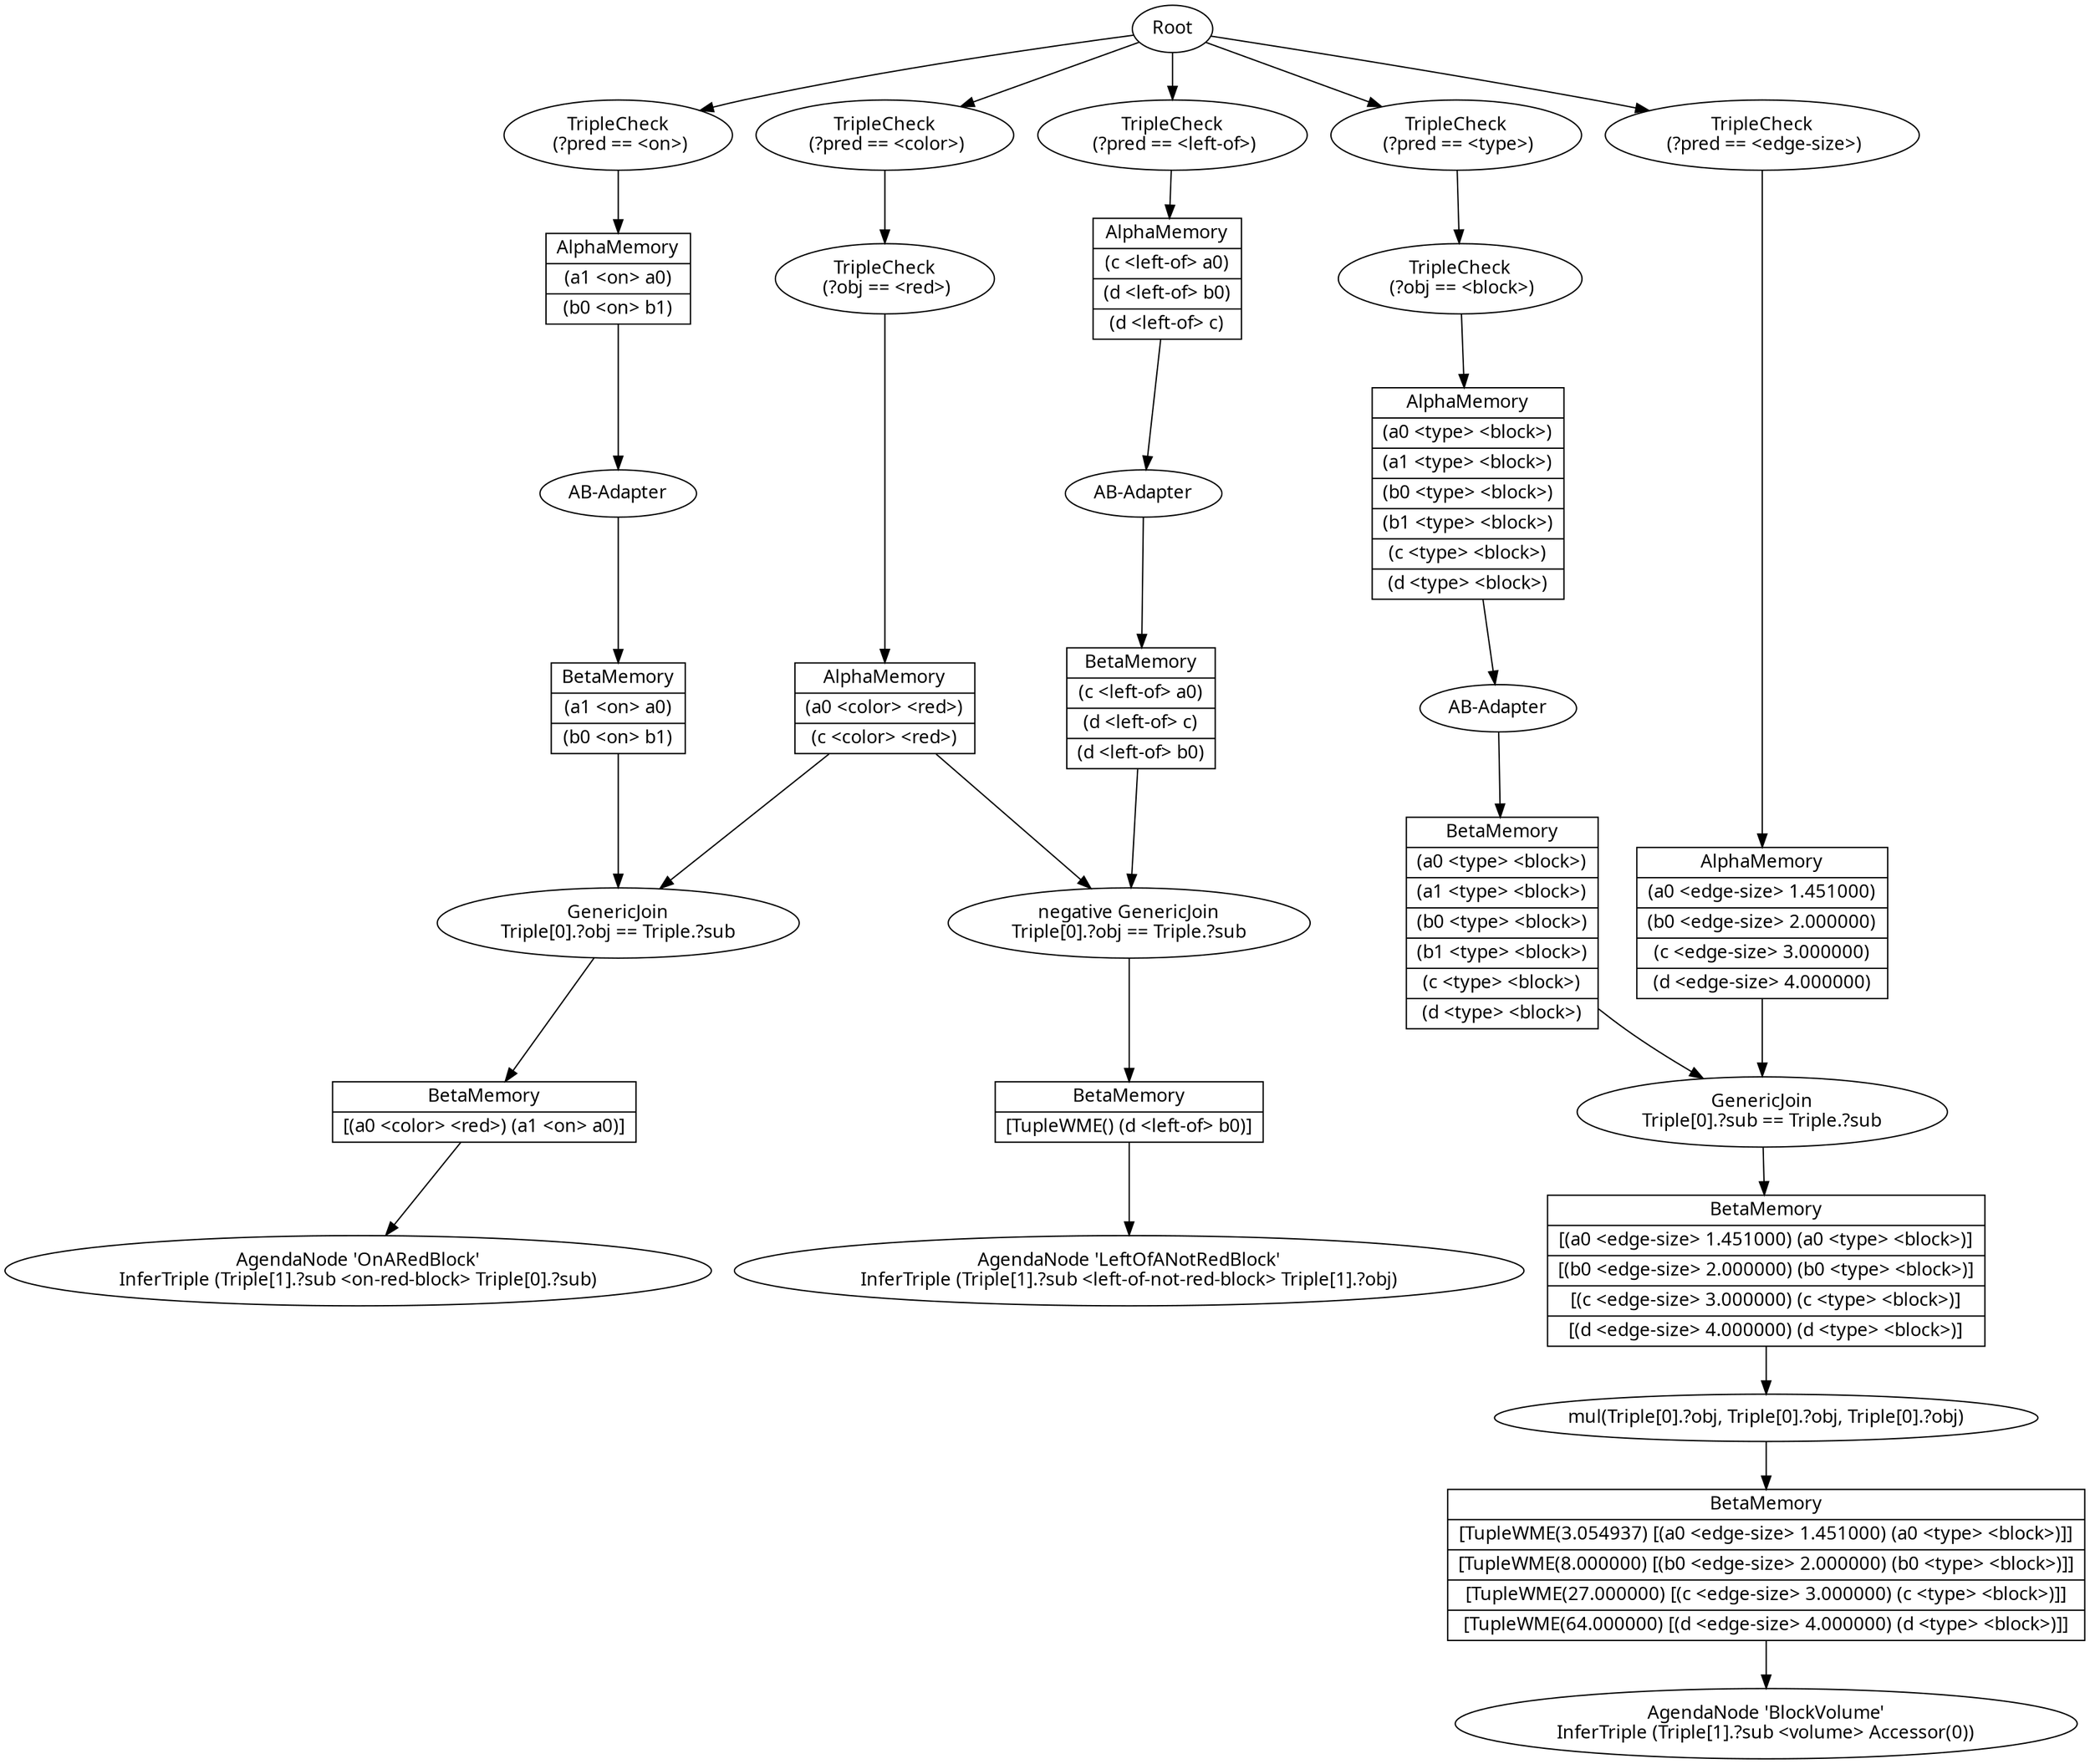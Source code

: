 digraph graphname { 
graph [fontname = "Ubuntu Mono"]
node  [fontname = "Ubuntu Mono"]
"0xb013a0" [label=Root];
"0xb08d00" [label="TripleCheck\n (?pred == \<on\>)"];
"0xb013a0" -> "0xb08d00";
"0xb08960" [label="TripleCheck\n (?pred == \<color\>)"];
"0xb013a0" -> "0xb08960";
"0xb006a0" [label="TripleCheck\n (?pred == \<left-of\>)"];
"0xb013a0" -> "0xb006a0";
"0xb08840" [label="TripleCheck\n (?pred == \<type\>)"];
"0xb013a0" -> "0xb08840";
"0xb083c0" [label="TripleCheck\n (?pred == \<edge-size\>)"];
"0xb013a0" -> "0xb083c0";
"0xb04a00" [shape=record, label="{AlphaMemory|(a0 \<edge-size\> 1.451000)|(b0 \<edge-size\> 2.000000)|(c \<edge-size\> 3.000000)|(d \<edge-size\> 4.000000)}"];
"0xb083c0" -> "0xb04a00";
"0xb05bc0" [label="TripleCheck\n (?obj == \<block\>)"];
"0xb08840" -> "0xb05bc0";
"0xb087e0" [shape=record, label="{AlphaMemory|(a0 \<type\> \<block\>)|(a1 \<type\> \<block\>)|(b0 \<type\> \<block\>)|(b1 \<type\> \<block\>)|(c \<type\> \<block\>)|(d \<type\> \<block\>)}"];
"0xb05bc0" -> "0xb087e0";
"0xb0a470" [shape=record, label="{AlphaMemory|(c \<left-of\> a0)|(d \<left-of\> b0)|(d \<left-of\> c)}"];
"0xb006a0" -> "0xb0a470";
"0xb00950" [label="TripleCheck\n (?obj == \<red\>)"];
"0xb08960" -> "0xb00950";
"0xb05a40" [shape=record, label="{AlphaMemory|(a0 \<color\> \<red\>)|(c \<color\> \<red\>)}"];
"0xb00950" -> "0xb05a40";
"0xb08ac0" [shape=record, label="{AlphaMemory|(a1 \<on\> a0)|(b0 \<on\> b1)}"];
"0xb08d00" -> "0xb08ac0";
"0xb04a00" -> "0xb09640";
"0xb09640" [label="GenericJoin\nTriple[0].?sub == Triple.?sub"]
;
"0xb05a40" -> "0xb063c0";
"0xb063c0" [label="GenericJoin\nTriple[0].?obj == Triple.?sub"]
;
"0xb05a40" -> "0xb08fb0";
"0xb08fb0" [label="negative GenericJoin\nTriple[0].?obj == Triple.?sub"]
;
"0xb087e0" -> "0xb08b20";
"0xb08b20" [label="AB-Adapter"];
"0xb08ac0" -> "0xb08380";
"0xb08380" [label="AB-Adapter"];
"0xb0a470" -> "0xb05390";
"0xb05390" [label="AB-Adapter"];
"0xb088a0" [shape=record, label="{BetaMemory|(c \<left-of\> a0)|(d \<left-of\> c)|(d \<left-of\> b0)}"];
"0xb05390" -> "0xb088a0";
"0xb088a0" -> "0xb08fb0";
"0xb08a20" [shape=record, label="{BetaMemory|(a1 \<on\> a0)|(b0 \<on\> b1)}"];
"0xb08380" -> "0xb08a20";
"0xb08a20" -> "0xb063c0";
"0xb09db0" [shape=record, label="{BetaMemory|(a0 \<type\> \<block\>)|(a1 \<type\> \<block\>)|(b0 \<type\> \<block\>)|(b1 \<type\> \<block\>)|(c \<type\> \<block\>)|(d \<type\> \<block\>)}"];
"0xb08b20" -> "0xb09db0";
"0xb09db0" -> "0xb09640";
"0xb08420" [shape=record, label="{BetaMemory|[TupleWME() (d \<left-of\> b0)]}"];
"0xb08fb0" -> "0xb08420";
"0xb093f0" [label="AgendaNode 'LeftOfANotRedBlock'\nInferTriple (Triple[1].?sub \<left-of-not-red-block\> Triple[1].?obj)"];
"0xb08420" -> "0xb093f0";
"0xb07ad0" [shape=record, label="{BetaMemory|[(a0 \<color\> \<red\>) (a1 \<on\> a0)]}"];
"0xb063c0" -> "0xb07ad0";
"0xb05d00" [label="AgendaNode 'OnARedBlock'\nInferTriple (Triple[1].?sub \<on-red-block\> Triple[0].?sub)"];
"0xb07ad0" -> "0xb05d00";
"0xb07a30" [shape=record, label="{BetaMemory|[(a0 \<edge-size\> 1.451000) (a0 \<type\> \<block\>)]|[(b0 \<edge-size\> 2.000000) (b0 \<type\> \<block\>)]|[(c \<edge-size\> 3.000000) (c \<type\> \<block\>)]|[(d \<edge-size\> 4.000000) (d \<type\> \<block\>)]}"];
"0xb09640" -> "0xb07a30";
"0xb09910" [label="mul(Triple[0].?obj, Triple[0].?obj, Triple[0].?obj)"];
"0xb07a30" -> "0xb09910";
"0xb079d0" [shape=record, label="{BetaMemory|[TupleWME(3.054937) [(a0 \<edge-size\> 1.451000) (a0 \<type\> \<block\>)]]|[TupleWME(8.000000) [(b0 \<edge-size\> 2.000000) (b0 \<type\> \<block\>)]]|[TupleWME(27.000000) [(c \<edge-size\> 3.000000) (c \<type\> \<block\>)]]|[TupleWME(64.000000) [(d \<edge-size\> 4.000000) (d \<type\> \<block\>)]]}"];
"0xb09910" -> "0xb079d0";
"0xb02c40" [label="AgendaNode 'BlockVolume'\nInferTriple (Triple[1].?sub \<volume\> Accessor(0))"];
"0xb079d0" -> "0xb02c40";
}